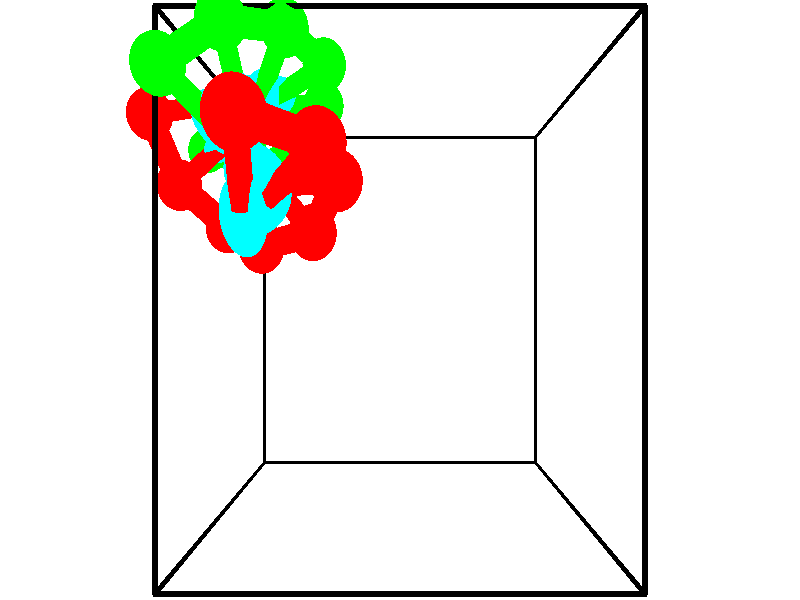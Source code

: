 // switches for output
#declare DRAW_BASES = 1; // possible values are 0, 1; only relevant for DNA ribbons
#declare DRAW_BASES_TYPE = 3; // possible values are 1, 2, 3; only relevant for DNA ribbons
#declare DRAW_FOG = 0; // set to 1 to enable fog

#include "colors.inc"

#include "transforms.inc"
background { rgb <1, 1, 1>}

#default {
   normal{
       ripples 0.25
       frequency 0.20
       turbulence 0.2
       lambda 5
   }
	finish {
		phong 0.1
		phong_size 40.
	}
}

// original window dimensions: 1024x640


// camera settings

camera {
	sky <-0, 1, 0>
	up <-0, 1, 0>
	right 1.6 * <1, 0, 0>
	location <2.5, 2.5, 11.1562>
	look_at <2.5, 2.5, 2.5>
	direction <0, 0, -8.6562>
	angle 67.0682
}


# declare cpy_camera_pos = <2.5, 2.5, 11.1562>;
# if (DRAW_FOG = 1)
fog {
	fog_type 2
	up vnormalize(cpy_camera_pos)
	color rgbt<1,1,1,0.3>
	distance 1e-5
	fog_alt 3e-3
	fog_offset 4
}
# end


// LIGHTS

# declare lum = 6;
global_settings {
	ambient_light rgb lum * <0.05, 0.05, 0.05>
	max_trace_level 15
}# declare cpy_direct_light_amount = 0.25;
light_source
{	1000 * <-1, -1, 1>,
	rgb lum * cpy_direct_light_amount
	parallel
}

light_source
{	1000 * <1, 1, -1>,
	rgb lum * cpy_direct_light_amount
	parallel
}

// strand 0

// nucleotide -1

// particle -1
sphere {
	<1.228882, 3.697566, 6.530308> 0.250000
	pigment { color rgbt <1,0,0,0> }
	no_shadow
}
cylinder {
	<1.223034, 3.338554, 6.354023>,  <1.219525, 3.123147, 6.248252>, 0.100000
	pigment { color rgbt <1,0,0,0> }
	no_shadow
}
cylinder {
	<1.223034, 3.338554, 6.354023>,  <1.228882, 3.697566, 6.530308>, 0.100000
	pigment { color rgbt <1,0,0,0> }
	no_shadow
}

// particle -1
sphere {
	<1.223034, 3.338554, 6.354023> 0.100000
	pigment { color rgbt <1,0,0,0> }
	no_shadow
}
sphere {
	0, 1
	scale<0.080000,0.200000,0.300000>
	matrix <0.056498, 0.439315, -0.896555,
		0.998296, -0.038007, 0.044286,
		-0.014619, -0.897529, -0.440713,
		1.218648, 3.069296, 6.221809>
	pigment { color rgbt <0,1,1,0> }
	no_shadow
}
cylinder {
	<1.799081, 3.608835, 6.071374>,  <1.228882, 3.697566, 6.530308>, 0.130000
	pigment { color rgbt <1,0,0,0> }
	no_shadow
}

// nucleotide -1

// particle -1
sphere {
	<1.799081, 3.608835, 6.071374> 0.250000
	pigment { color rgbt <1,0,0,0> }
	no_shadow
}
cylinder {
	<1.509197, 3.379425, 5.918606>,  <1.335267, 3.241779, 5.826945>, 0.100000
	pigment { color rgbt <1,0,0,0> }
	no_shadow
}
cylinder {
	<1.509197, 3.379425, 5.918606>,  <1.799081, 3.608835, 6.071374>, 0.100000
	pigment { color rgbt <1,0,0,0> }
	no_shadow
}

// particle -1
sphere {
	<1.509197, 3.379425, 5.918606> 0.100000
	pigment { color rgbt <1,0,0,0> }
	no_shadow
}
sphere {
	0, 1
	scale<0.080000,0.200000,0.300000>
	matrix <0.082079, 0.478469, -0.874260,
		0.684149, -0.664932, -0.299677,
		-0.724709, -0.573527, -0.381921,
		1.291784, 3.207367, 5.804029>
	pigment { color rgbt <0,1,1,0> }
	no_shadow
}
cylinder {
	<1.894190, 3.449553, 5.396188>,  <1.799081, 3.608835, 6.071374>, 0.130000
	pigment { color rgbt <1,0,0,0> }
	no_shadow
}

// nucleotide -1

// particle -1
sphere {
	<1.894190, 3.449553, 5.396188> 0.250000
	pigment { color rgbt <1,0,0,0> }
	no_shadow
}
cylinder {
	<1.496761, 3.423721, 5.433380>,  <1.258304, 3.408222, 5.455695>, 0.100000
	pigment { color rgbt <1,0,0,0> }
	no_shadow
}
cylinder {
	<1.496761, 3.423721, 5.433380>,  <1.894190, 3.449553, 5.396188>, 0.100000
	pigment { color rgbt <1,0,0,0> }
	no_shadow
}

// particle -1
sphere {
	<1.496761, 3.423721, 5.433380> 0.100000
	pigment { color rgbt <1,0,0,0> }
	no_shadow
}
sphere {
	0, 1
	scale<0.080000,0.200000,0.300000>
	matrix <-0.113048, 0.522497, -0.845114,
		0.005996, -0.850192, -0.526438,
		-0.993571, -0.064580, 0.092979,
		1.198690, 3.404347, 5.461274>
	pigment { color rgbt <0,1,1,0> }
	no_shadow
}
cylinder {
	<1.581909, 3.091961, 4.794703>,  <1.894190, 3.449553, 5.396188>, 0.130000
	pigment { color rgbt <1,0,0,0> }
	no_shadow
}

// nucleotide -1

// particle -1
sphere {
	<1.581909, 3.091961, 4.794703> 0.250000
	pigment { color rgbt <1,0,0,0> }
	no_shadow
}
cylinder {
	<1.327744, 3.355202, 4.956272>,  <1.175244, 3.513146, 5.053214>, 0.100000
	pigment { color rgbt <1,0,0,0> }
	no_shadow
}
cylinder {
	<1.327744, 3.355202, 4.956272>,  <1.581909, 3.091961, 4.794703>, 0.100000
	pigment { color rgbt <1,0,0,0> }
	no_shadow
}

// particle -1
sphere {
	<1.327744, 3.355202, 4.956272> 0.100000
	pigment { color rgbt <1,0,0,0> }
	no_shadow
}
sphere {
	0, 1
	scale<0.080000,0.200000,0.300000>
	matrix <-0.181824, 0.380871, -0.906574,
		-0.750460, -0.649492, -0.122352,
		-0.635413, 0.658101, 0.403922,
		1.137120, 3.552632, 5.077449>
	pigment { color rgbt <0,1,1,0> }
	no_shadow
}
cylinder {
	<0.955241, 2.994896, 4.418934>,  <1.581909, 3.091961, 4.794703>, 0.130000
	pigment { color rgbt <1,0,0,0> }
	no_shadow
}

// nucleotide -1

// particle -1
sphere {
	<0.955241, 2.994896, 4.418934> 0.250000
	pigment { color rgbt <1,0,0,0> }
	no_shadow
}
cylinder {
	<0.936008, 3.364113, 4.571607>,  <0.924469, 3.585643, 4.663210>, 0.100000
	pigment { color rgbt <1,0,0,0> }
	no_shadow
}
cylinder {
	<0.936008, 3.364113, 4.571607>,  <0.955241, 2.994896, 4.418934>, 0.100000
	pigment { color rgbt <1,0,0,0> }
	no_shadow
}

// particle -1
sphere {
	<0.936008, 3.364113, 4.571607> 0.100000
	pigment { color rgbt <1,0,0,0> }
	no_shadow
}
sphere {
	0, 1
	scale<0.080000,0.200000,0.300000>
	matrix <-0.339505, 0.344270, -0.875337,
		-0.939375, -0.171669, 0.296825,
		-0.048080, 0.923043, 0.381681,
		0.921584, 3.641026, 4.686111>
	pigment { color rgbt <0,1,1,0> }
	no_shadow
}
cylinder {
	<0.476901, 3.208349, 4.062798>,  <0.955241, 2.994896, 4.418934>, 0.130000
	pigment { color rgbt <1,0,0,0> }
	no_shadow
}

// nucleotide -1

// particle -1
sphere {
	<0.476901, 3.208349, 4.062798> 0.250000
	pigment { color rgbt <1,0,0,0> }
	no_shadow
}
cylinder {
	<0.616051, 3.545906, 4.226176>,  <0.699541, 3.748441, 4.324203>, 0.100000
	pigment { color rgbt <1,0,0,0> }
	no_shadow
}
cylinder {
	<0.616051, 3.545906, 4.226176>,  <0.476901, 3.208349, 4.062798>, 0.100000
	pigment { color rgbt <1,0,0,0> }
	no_shadow
}

// particle -1
sphere {
	<0.616051, 3.545906, 4.226176> 0.100000
	pigment { color rgbt <1,0,0,0> }
	no_shadow
}
sphere {
	0, 1
	scale<0.080000,0.200000,0.300000>
	matrix <-0.406433, 0.528334, -0.745436,
		-0.844864, 0.093313, 0.526780,
		0.347875, 0.843893, 0.408445,
		0.720413, 3.799074, 4.348710>
	pigment { color rgbt <0,1,1,0> }
	no_shadow
}
cylinder {
	<-0.073716, 3.617256, 4.107787>,  <0.476901, 3.208349, 4.062798>, 0.130000
	pigment { color rgbt <1,0,0,0> }
	no_shadow
}

// nucleotide -1

// particle -1
sphere {
	<-0.073716, 3.617256, 4.107787> 0.250000
	pigment { color rgbt <1,0,0,0> }
	no_shadow
}
cylinder {
	<0.244026, 3.859703, 4.123898>,  <0.434671, 4.005171, 4.133564>, 0.100000
	pigment { color rgbt <1,0,0,0> }
	no_shadow
}
cylinder {
	<0.244026, 3.859703, 4.123898>,  <-0.073716, 3.617256, 4.107787>, 0.100000
	pigment { color rgbt <1,0,0,0> }
	no_shadow
}

// particle -1
sphere {
	<0.244026, 3.859703, 4.123898> 0.100000
	pigment { color rgbt <1,0,0,0> }
	no_shadow
}
sphere {
	0, 1
	scale<0.080000,0.200000,0.300000>
	matrix <-0.508723, 0.700017, -0.501176,
		-0.331966, 0.377622, 0.864408,
		0.794355, 0.606117, 0.040276,
		0.482333, 4.041538, 4.135981>
	pigment { color rgbt <0,1,1,0> }
	no_shadow
}
cylinder {
	<-0.378022, 4.278834, 4.215025>,  <-0.073716, 3.617256, 4.107787>, 0.130000
	pigment { color rgbt <1,0,0,0> }
	no_shadow
}

// nucleotide -1

// particle -1
sphere {
	<-0.378022, 4.278834, 4.215025> 0.250000
	pigment { color rgbt <1,0,0,0> }
	no_shadow
}
cylinder {
	<-0.007030, 4.365952, 4.093470>,  <0.215565, 4.418222, 4.020536>, 0.100000
	pigment { color rgbt <1,0,0,0> }
	no_shadow
}
cylinder {
	<-0.007030, 4.365952, 4.093470>,  <-0.378022, 4.278834, 4.215025>, 0.100000
	pigment { color rgbt <1,0,0,0> }
	no_shadow
}

// particle -1
sphere {
	<-0.007030, 4.365952, 4.093470> 0.100000
	pigment { color rgbt <1,0,0,0> }
	no_shadow
}
sphere {
	0, 1
	scale<0.080000,0.200000,0.300000>
	matrix <-0.346892, 0.804476, -0.482167,
		0.139458, 0.552616, 0.821685,
		0.927479, 0.217794, -0.303889,
		0.271213, 4.431290, 4.002303>
	pigment { color rgbt <0,1,1,0> }
	no_shadow
}
// strand 1

// nucleotide -1

// particle -1
sphere {
	<-0.165331, 4.217538, 2.806072> 0.250000
	pigment { color rgbt <0,1,0,0> }
	no_shadow
}
cylinder {
	<0.077492, 4.531525, 2.756581>,  <0.223185, 4.719917, 2.726887>, 0.100000
	pigment { color rgbt <0,1,0,0> }
	no_shadow
}
cylinder {
	<0.077492, 4.531525, 2.756581>,  <-0.165331, 4.217538, 2.806072>, 0.100000
	pigment { color rgbt <0,1,0,0> }
	no_shadow
}

// particle -1
sphere {
	<0.077492, 4.531525, 2.756581> 0.100000
	pigment { color rgbt <0,1,0,0> }
	no_shadow
}
sphere {
	0, 1
	scale<0.080000,0.200000,0.300000>
	matrix <0.392195, -0.160538, 0.905765,
		0.691133, -0.598376, -0.405316,
		0.607057, 0.784967, -0.123727,
		0.259609, 4.767015, 2.719463>
	pigment { color rgbt <0,1,1,0> }
	no_shadow
}
cylinder {
	<0.605155, 3.997367, 2.808250>,  <-0.165331, 4.217538, 2.806072>, 0.130000
	pigment { color rgbt <0,1,0,0> }
	no_shadow
}

// nucleotide -1

// particle -1
sphere {
	<0.605155, 3.997367, 2.808250> 0.250000
	pigment { color rgbt <0,1,0,0> }
	no_shadow
}
cylinder {
	<0.544289, 4.365860, 2.951458>,  <0.507769, 4.586956, 3.037382>, 0.100000
	pigment { color rgbt <0,1,0,0> }
	no_shadow
}
cylinder {
	<0.544289, 4.365860, 2.951458>,  <0.605155, 3.997367, 2.808250>, 0.100000
	pigment { color rgbt <0,1,0,0> }
	no_shadow
}

// particle -1
sphere {
	<0.544289, 4.365860, 2.951458> 0.100000
	pigment { color rgbt <0,1,0,0> }
	no_shadow
}
sphere {
	0, 1
	scale<0.080000,0.200000,0.300000>
	matrix <0.301164, -0.301794, 0.904556,
		0.941353, 0.245465, -0.231519,
		-0.152166, 0.921232, 0.358020,
		0.498639, 4.642230, 3.058863>
	pigment { color rgbt <0,1,1,0> }
	no_shadow
}
cylinder {
	<1.170112, 4.343074, 3.035706>,  <0.605155, 3.997367, 2.808250>, 0.130000
	pigment { color rgbt <0,1,0,0> }
	no_shadow
}

// nucleotide -1

// particle -1
sphere {
	<1.170112, 4.343074, 3.035706> 0.250000
	pigment { color rgbt <0,1,0,0> }
	no_shadow
}
cylinder {
	<0.893791, 4.518417, 3.265709>,  <0.727999, 4.623623, 3.403712>, 0.100000
	pigment { color rgbt <0,1,0,0> }
	no_shadow
}
cylinder {
	<0.893791, 4.518417, 3.265709>,  <1.170112, 4.343074, 3.035706>, 0.100000
	pigment { color rgbt <0,1,0,0> }
	no_shadow
}

// particle -1
sphere {
	<0.893791, 4.518417, 3.265709> 0.100000
	pigment { color rgbt <0,1,0,0> }
	no_shadow
}
sphere {
	0, 1
	scale<0.080000,0.200000,0.300000>
	matrix <0.451578, -0.359518, 0.816593,
		0.564687, 0.823765, 0.050402,
		-0.690801, 0.438359, 0.575009,
		0.686551, 4.649925, 3.438212>
	pigment { color rgbt <0,1,1,0> }
	no_shadow
}
cylinder {
	<1.537590, 4.542642, 3.550007>,  <1.170112, 4.343074, 3.035706>, 0.130000
	pigment { color rgbt <0,1,0,0> }
	no_shadow
}

// nucleotide -1

// particle -1
sphere {
	<1.537590, 4.542642, 3.550007> 0.250000
	pigment { color rgbt <0,1,0,0> }
	no_shadow
}
cylinder {
	<1.159348, 4.511162, 3.676267>,  <0.932402, 4.492274, 3.752023>, 0.100000
	pigment { color rgbt <0,1,0,0> }
	no_shadow
}
cylinder {
	<1.159348, 4.511162, 3.676267>,  <1.537590, 4.542642, 3.550007>, 0.100000
	pigment { color rgbt <0,1,0,0> }
	no_shadow
}

// particle -1
sphere {
	<1.159348, 4.511162, 3.676267> 0.100000
	pigment { color rgbt <0,1,0,0> }
	no_shadow
}
sphere {
	0, 1
	scale<0.080000,0.200000,0.300000>
	matrix <0.318353, -0.423485, 0.848122,
		0.066925, 0.902478, 0.425504,
		-0.945607, -0.078700, 0.315649,
		0.875666, 4.487552, 3.770961>
	pigment { color rgbt <0,1,1,0> }
	no_shadow
}
cylinder {
	<1.623211, 4.771625, 4.161144>,  <1.537590, 4.542642, 3.550007>, 0.130000
	pigment { color rgbt <0,1,0,0> }
	no_shadow
}

// nucleotide -1

// particle -1
sphere {
	<1.623211, 4.771625, 4.161144> 0.250000
	pigment { color rgbt <0,1,0,0> }
	no_shadow
}
cylinder {
	<1.275864, 4.573257, 4.161827>,  <1.067455, 4.454237, 4.162237>, 0.100000
	pigment { color rgbt <0,1,0,0> }
	no_shadow
}
cylinder {
	<1.275864, 4.573257, 4.161827>,  <1.623211, 4.771625, 4.161144>, 0.100000
	pigment { color rgbt <0,1,0,0> }
	no_shadow
}

// particle -1
sphere {
	<1.275864, 4.573257, 4.161827> 0.100000
	pigment { color rgbt <0,1,0,0> }
	no_shadow
}
sphere {
	0, 1
	scale<0.080000,0.200000,0.300000>
	matrix <0.203214, -0.352691, 0.913408,
		-0.452374, 0.793520, 0.407043,
		-0.868368, -0.495918, 0.001707,
		1.015353, 4.424482, 4.162339>
	pigment { color rgbt <0,1,1,0> }
	no_shadow
}
cylinder {
	<1.288321, 4.882639, 4.815408>,  <1.623211, 4.771625, 4.161144>, 0.130000
	pigment { color rgbt <0,1,0,0> }
	no_shadow
}

// nucleotide -1

// particle -1
sphere {
	<1.288321, 4.882639, 4.815408> 0.250000
	pigment { color rgbt <0,1,0,0> }
	no_shadow
}
cylinder {
	<1.102119, 4.562584, 4.664101>,  <0.990398, 4.370551, 4.573317>, 0.100000
	pigment { color rgbt <0,1,0,0> }
	no_shadow
}
cylinder {
	<1.102119, 4.562584, 4.664101>,  <1.288321, 4.882639, 4.815408>, 0.100000
	pigment { color rgbt <0,1,0,0> }
	no_shadow
}

// particle -1
sphere {
	<1.102119, 4.562584, 4.664101> 0.100000
	pigment { color rgbt <0,1,0,0> }
	no_shadow
}
sphere {
	0, 1
	scale<0.080000,0.200000,0.300000>
	matrix <-0.037033, -0.409414, 0.911597,
		-0.884270, 0.438361, 0.160952,
		-0.465505, -0.800138, -0.378266,
		0.962468, 4.322543, 4.550621>
	pigment { color rgbt <0,1,1,0> }
	no_shadow
}
cylinder {
	<0.726068, 4.811376, 5.183009>,  <1.288321, 4.882639, 4.815408>, 0.130000
	pigment { color rgbt <0,1,0,0> }
	no_shadow
}

// nucleotide -1

// particle -1
sphere {
	<0.726068, 4.811376, 5.183009> 0.250000
	pigment { color rgbt <0,1,0,0> }
	no_shadow
}
cylinder {
	<0.799194, 4.443130, 5.044995>,  <0.843070, 4.222183, 4.962187>, 0.100000
	pigment { color rgbt <0,1,0,0> }
	no_shadow
}
cylinder {
	<0.799194, 4.443130, 5.044995>,  <0.726068, 4.811376, 5.183009>, 0.100000
	pigment { color rgbt <0,1,0,0> }
	no_shadow
}

// particle -1
sphere {
	<0.799194, 4.443130, 5.044995> 0.100000
	pigment { color rgbt <0,1,0,0> }
	no_shadow
}
sphere {
	0, 1
	scale<0.080000,0.200000,0.300000>
	matrix <-0.142684, -0.372077, 0.917170,
		-0.972738, -0.118442, -0.199379,
		0.182816, -0.920614, -0.345034,
		0.854039, 4.166946, 4.941485>
	pigment { color rgbt <0,1,1,0> }
	no_shadow
}
cylinder {
	<0.210041, 4.363320, 5.444692>,  <0.726068, 4.811376, 5.183009>, 0.130000
	pigment { color rgbt <0,1,0,0> }
	no_shadow
}

// nucleotide -1

// particle -1
sphere {
	<0.210041, 4.363320, 5.444692> 0.250000
	pigment { color rgbt <0,1,0,0> }
	no_shadow
}
cylinder {
	<0.501663, 4.108505, 5.344562>,  <0.676636, 3.955616, 5.284484>, 0.100000
	pigment { color rgbt <0,1,0,0> }
	no_shadow
}
cylinder {
	<0.501663, 4.108505, 5.344562>,  <0.210041, 4.363320, 5.444692>, 0.100000
	pigment { color rgbt <0,1,0,0> }
	no_shadow
}

// particle -1
sphere {
	<0.501663, 4.108505, 5.344562> 0.100000
	pigment { color rgbt <0,1,0,0> }
	no_shadow
}
sphere {
	0, 1
	scale<0.080000,0.200000,0.300000>
	matrix <-0.192488, -0.541794, 0.818174,
		-0.656832, -0.548308, -0.517619,
		0.729054, -0.637038, -0.250325,
		0.720380, 3.917394, 5.269465>
	pigment { color rgbt <0,1,1,0> }
	no_shadow
}
// box output
cylinder {
	<0.000000, 0.000000, 0.000000>,  <5.000000, 0.000000, 0.000000>, 0.025000
	pigment { color rgbt <0,0,0,0> }
	no_shadow
}
cylinder {
	<0.000000, 0.000000, 0.000000>,  <0.000000, 5.000000, 0.000000>, 0.025000
	pigment { color rgbt <0,0,0,0> }
	no_shadow
}
cylinder {
	<0.000000, 0.000000, 0.000000>,  <0.000000, 0.000000, 5.000000>, 0.025000
	pigment { color rgbt <0,0,0,0> }
	no_shadow
}
cylinder {
	<5.000000, 5.000000, 5.000000>,  <0.000000, 5.000000, 5.000000>, 0.025000
	pigment { color rgbt <0,0,0,0> }
	no_shadow
}
cylinder {
	<5.000000, 5.000000, 5.000000>,  <5.000000, 0.000000, 5.000000>, 0.025000
	pigment { color rgbt <0,0,0,0> }
	no_shadow
}
cylinder {
	<5.000000, 5.000000, 5.000000>,  <5.000000, 5.000000, 0.000000>, 0.025000
	pigment { color rgbt <0,0,0,0> }
	no_shadow
}
cylinder {
	<0.000000, 0.000000, 5.000000>,  <0.000000, 5.000000, 5.000000>, 0.025000
	pigment { color rgbt <0,0,0,0> }
	no_shadow
}
cylinder {
	<0.000000, 0.000000, 5.000000>,  <5.000000, 0.000000, 5.000000>, 0.025000
	pigment { color rgbt <0,0,0,0> }
	no_shadow
}
cylinder {
	<5.000000, 5.000000, 0.000000>,  <0.000000, 5.000000, 0.000000>, 0.025000
	pigment { color rgbt <0,0,0,0> }
	no_shadow
}
cylinder {
	<5.000000, 5.000000, 0.000000>,  <5.000000, 0.000000, 0.000000>, 0.025000
	pigment { color rgbt <0,0,0,0> }
	no_shadow
}
cylinder {
	<5.000000, 0.000000, 5.000000>,  <5.000000, 0.000000, 0.000000>, 0.025000
	pigment { color rgbt <0,0,0,0> }
	no_shadow
}
cylinder {
	<0.000000, 5.000000, 0.000000>,  <0.000000, 5.000000, 5.000000>, 0.025000
	pigment { color rgbt <0,0,0,0> }
	no_shadow
}
// end of box output
